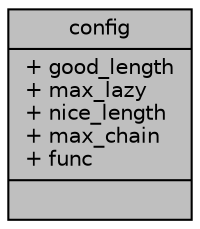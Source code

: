 digraph "config"
{
  edge [fontname="Helvetica",fontsize="10",labelfontname="Helvetica",labelfontsize="10"];
  node [fontname="Helvetica",fontsize="10",shape=record];
  Node1 [label="{config\n|+ good_length\l+ max_lazy\l+ nice_length\l+ max_chain\l+ func\l|}",height=0.2,width=0.4,color="black", fillcolor="grey75", style="filled", fontcolor="black"];
}
